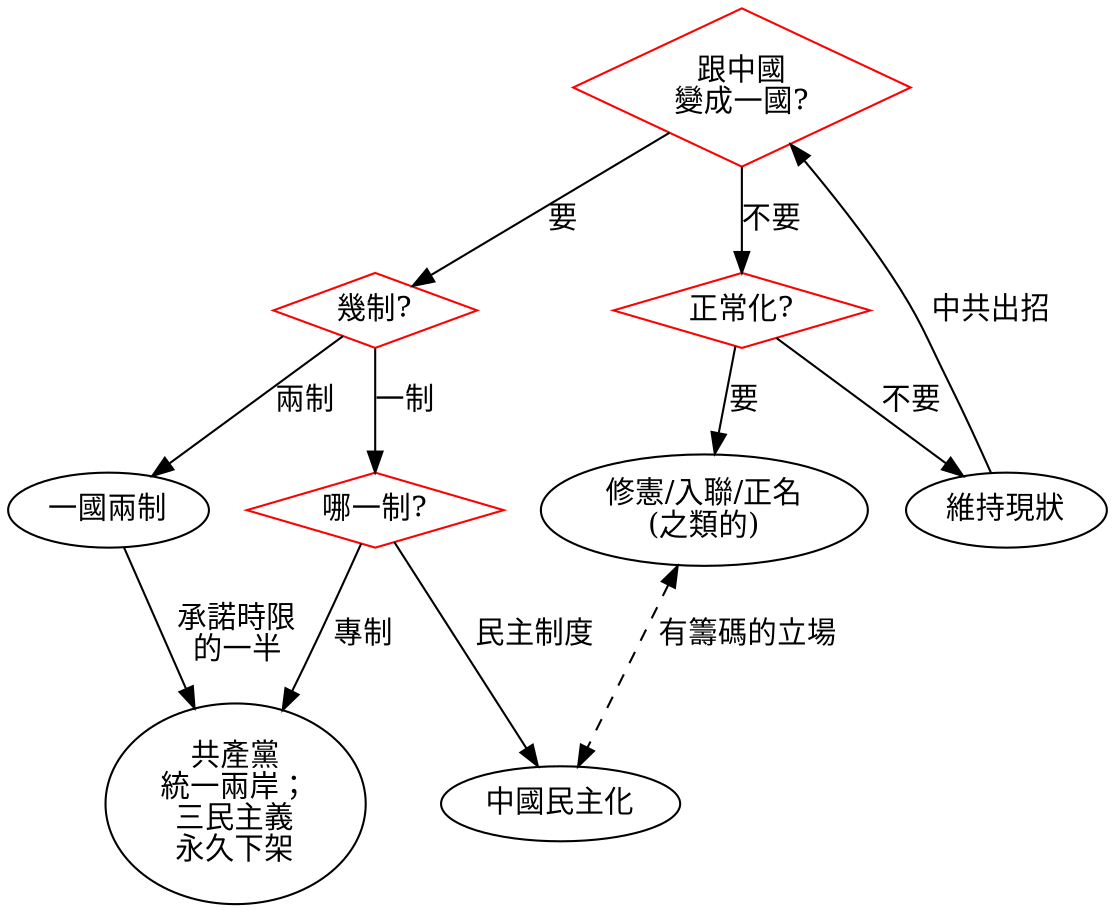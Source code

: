 // dot -Tsvg boot.dot > boot.svg
digraph "臺灣前途決策樹" {

    rankdir = TB;
    overlap = scale;

    uniteQ [ shape=diamond; color="red"; label="跟中國\n變成一國?" ];
    sameQ [ shape=diamond; color="red"; label="幾制?" ];
    regQ [ shape=diamond; color="red"; label="正常化?" ];
    democraticQ [ shape=diamond; color="red"; label="哪一制?" ];
    octs [ label="一國兩制" ];
    ccp [ label="共產黨\n統一兩岸；\n三民主義\n永久下架" ];
    demo [ label="中國民主化" ];
    quo [ label="維持現狀" ];
    taiwan [ label="修憲/入聯/正名\n(之類的)" ];

    uniteQ -> regQ [ label="不要" ];
    uniteQ -> sameQ [ label="要" ];
    sameQ -> democraticQ [ label="一制" ];
    sameQ -> octs [ label="兩制" ];
    democraticQ -> ccp [ label="專制" ];
    democraticQ -> demo [ label="民主制度" ];
    octs -> ccp [ label="承諾時限\n的一半" ];
    regQ -> quo [ label="不要" ];
    regQ -> taiwan [ label="要" ];
    taiwan -> demo [ label="有籌碼的立場"; dir=both; style=dashed ];
    quo -> uniteQ [ label="中共出招" ];
}

